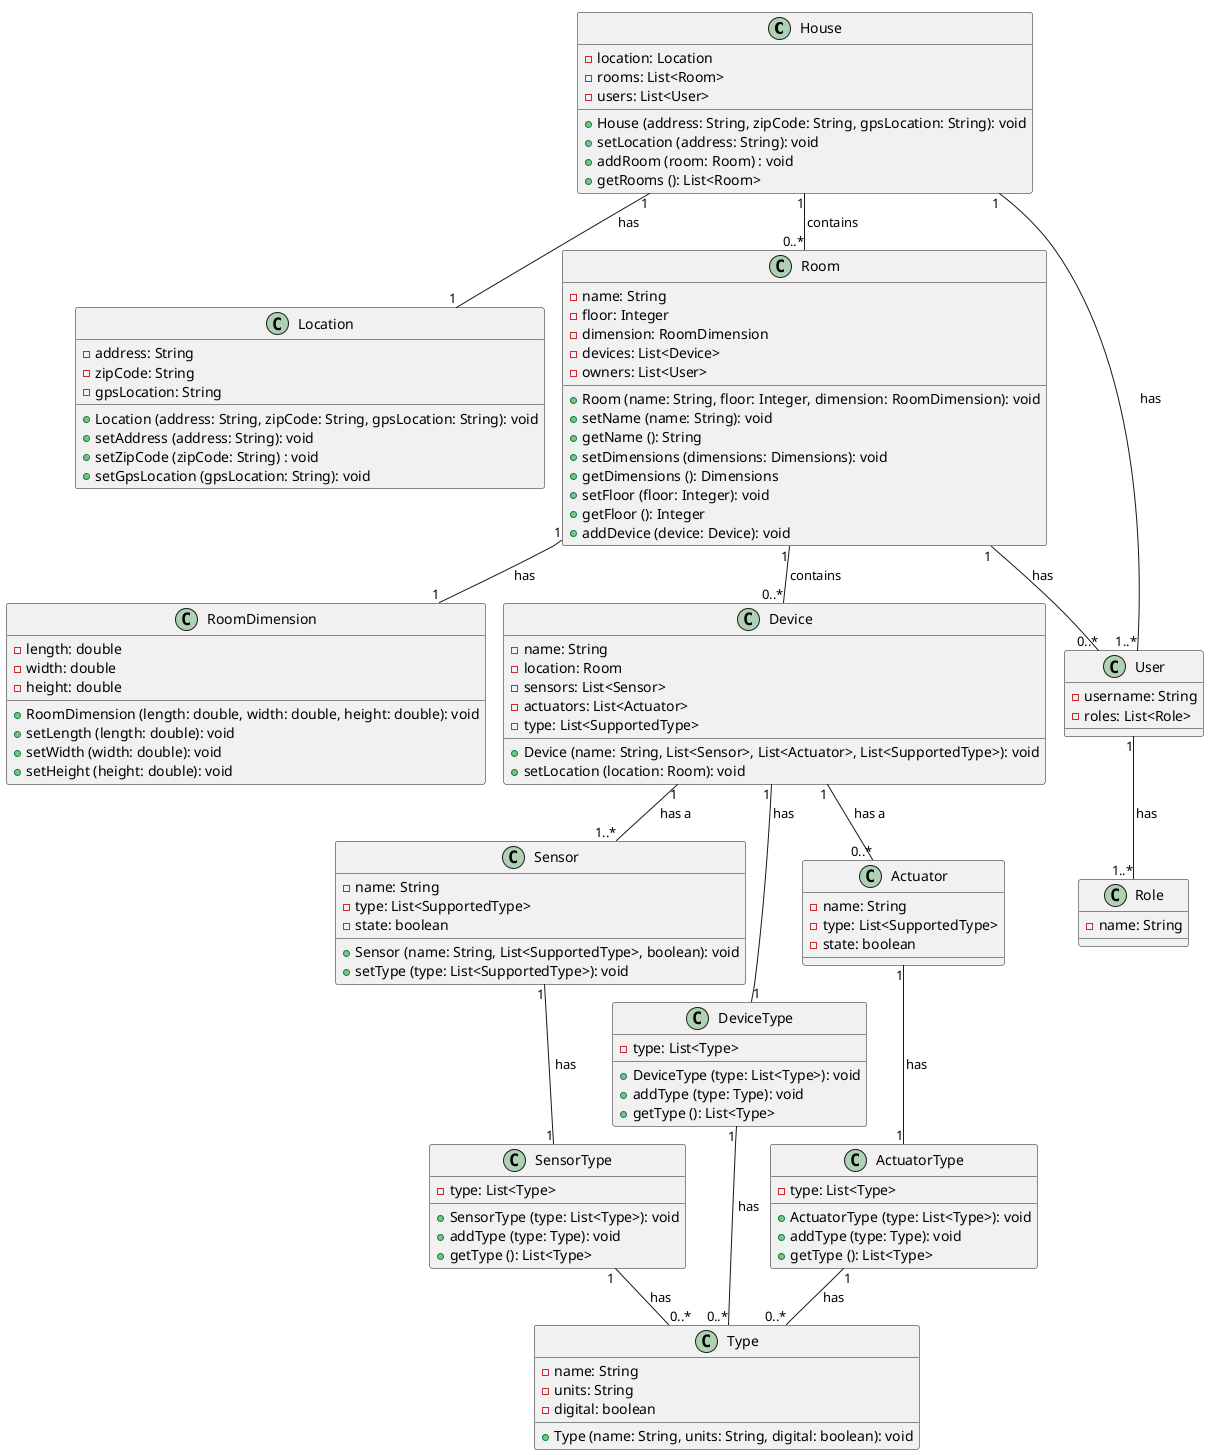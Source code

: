 @startuml
!pragma layout smetana
class House {
-location: Location
-rooms: List<Room>
-users: List<User>
+House (address: String, zipCode: String, gpsLocation: String): void
+setLocation (address: String): void
+addRoom (room: Room) : void
+getRooms (): List<Room>
}
class Location {
-address: String
-zipCode: String
-gpsLocation: String
+Location (address: String, zipCode: String, gpsLocation: String): void
+setAddress (address: String): void
+setZipCode (zipCode: String) : void
+setGpsLocation (gpsLocation: String): void
}
' Room is a class that represents a room/divistion of the house, we will be considering
' that a room can be a bedroom, a kitchen but also a garden or a garage
class Room {

-name: String
-floor: Integer
-dimension: RoomDimension
-devices: List<Device>
-owners: List<User>
+Room (name: String, floor: Integer, dimension: RoomDimension): void
+setName (name: String): void
+getName (): String
+setDimensions (dimensions: Dimensions): void
+getDimensions (): Dimensions
+setFloor (floor: Integer): void
+getFloor (): Integer
+addDevice (device: Device): void
}
class RoomDimension {
-length: double
-width: double
-height: double
+RoomDimension (length: double, width: double, height: double): void
+setLength (length: double): void
+setWidth (width: double): void
+setHeight (height: double): void
}

' We can get the device type by a method checking
' the type of the sensors and actuators
class Device {
-name: String
-location: Room
-sensors: List<Sensor>
-actuators: List<Actuator>
-type: List<SupportedType>
+Device (name: String, List<Sensor>, List<Actuator>, List<SupportedType>): void
+setLocation (location: Room): void
}

class Sensor {
-name: String
-type: List<SupportedType>
-state: boolean
+Sensor (name: String, List<SupportedType>, boolean): void
+setType (type: List<SupportedType>): void



}
class SensorType {
-type: List<Type>
+SensorType (type: List<Type>): void
+addType (type: Type): void
+getType (): List<Type>
}
class ActuatorType {
-type: List<Type>
+ActuatorType (type: List<Type>): void
+addType (type: Type): void
+getType (): List<Type>
}
class DeviceType {
-type: List<Type>
+DeviceType (type: List<Type>): void
+addType (type: Type): void
+getType (): List<Type>
}
class Type {
-name: String
-units: String
-digital: boolean
+Type (name: String, units: String, digital: boolean): void


}
class Actuator {
-name: String
-type: List<SupportedType>
-state: boolean

}

class User {

-username: String
-roles: List<Role>

}

class Role {

-name: String


}
House "1" -- "1" Location : has
Room "1" -- "1" RoomDimension : has
House "1" -- "0..*" Room : contains
Room "1"-- "0..*" Device : contains
Device "1" --"1..*" Sensor : has a
Device "1" --"0..*" Actuator : has a
House "1" -- "1..*" User : has
Room "1" -- "0..*" User : has
User "1"-- "1..*" Role : has
Sensor "1" -- "1" SensorType : has
Actuator "1" -- "1" ActuatorType : has
Device "1" -- "1" DeviceType : has
SensorType "1" -- "0..*" Type : has
ActuatorType "1" -- "0..*" Type : has
DeviceType "1" -- "0..*" Type : has

@enduml